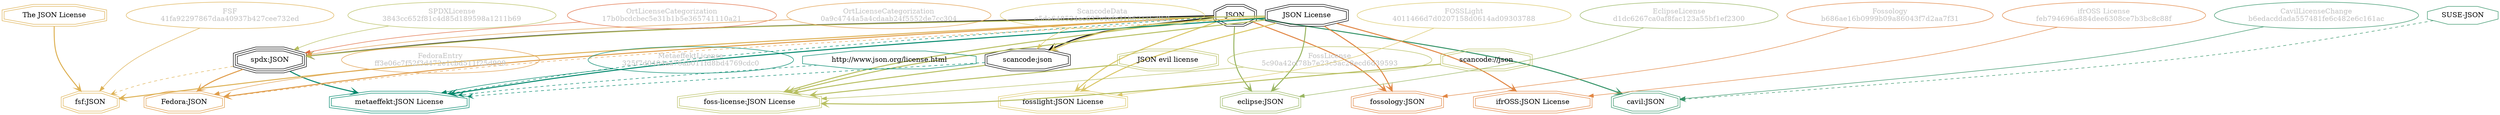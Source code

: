 strict digraph {
    node [shape=box];
    graph [splines=curved];
    2386 [label="SPDXLicense\n3843cc652f81c4d85d189598a1211b69"
         ,fontcolor=gray
         ,color="#b8bf62"
         ,fillcolor="beige;1"
         ,shape=ellipse];
    2387 [label="spdx:JSON"
         ,shape=tripleoctagon];
    2388 [label=JSON
         ,shape=doubleoctagon];
    2389 [label="JSON License"
         ,shape=doubleoctagon];
    6828 [label="FedoraEntry\nff3e06c7f52f3d472e1cbd511f25d909"
         ,fontcolor=gray
         ,color="#e09d4b"
         ,fillcolor="beige;1"
         ,shape=ellipse];
    6829 [label="Fedora:JSON"
         ,color="#e09d4b"
         ,shape=doubleoctagon];
    10271 [label="FSF\n41fa92297867daa40937b427cee732ed"
          ,fontcolor=gray
          ,color="#deb256"
          ,fillcolor="beige;1"
          ,shape=ellipse];
    10272 [label="fsf:JSON"
          ,color="#deb256"
          ,shape=doubleoctagon];
    10273 [label="The JSON License"
          ,color="#deb256"
          ,shape=doubleoctagon];
    18032 [label="ScancodeData\ne5da648524ec637c4efe31b621a6dfb3"
          ,fontcolor=gray
          ,color="#dac767"
          ,fillcolor="beige;1"
          ,shape=ellipse];
    18033 [label="scancode:json"
          ,shape=doubleoctagon];
    27214 [label="Fossology\nb686ae16b0999b09a86043f7d2aa7f31"
          ,fontcolor=gray
          ,color="#e18745"
          ,fillcolor="beige;1"
          ,shape=ellipse];
    27215 [label="fossology:JSON"
          ,color="#e18745"
          ,shape=doubleoctagon];
    28774 [label="OrtLicenseCategorization\n17b0bcdcbec5e31b1b5e365741110a21"
          ,fontcolor=gray
          ,color="#e06f45"
          ,fillcolor="beige;1"
          ,shape=ellipse];
    35527 [label="OrtLicenseCategorization\n0a9c4744a5a4cdaab24f5552de7cc304"
          ,fontcolor=gray
          ,color="#e09d4b"
          ,fillcolor="beige;1"
          ,shape=ellipse];
    37020 [label="CavilLicenseChange\nb6edacddada557481fe6c482e6c161ac"
          ,fontcolor=gray
          ,color="#379469"
          ,fillcolor="beige;1"
          ,shape=ellipse];
    37021 [label="cavil:JSON"
          ,color="#379469"
          ,shape=doubleoctagon];
    37022 [label="SUSE-JSON"
          ,color="#379469"
          ,shape=octagon];
    43928 [label="MetaeffektLicense\n325f7d0404aa76ab011fd8bd4769cdc0"
          ,fontcolor=gray
          ,color="#00876c"
          ,fillcolor="beige;1"
          ,shape=ellipse];
    43929 [label="metaeffekt:JSON License"
          ,color="#00876c"
          ,shape=doubleoctagon];
    43930 [label="http://www.json.org/license.html"
          ,color="#00876c"
          ,shape=octagon];
    50604 [label="FossLicense\n5c90a42cf78b7e23c5ac28ecd6d39593"
          ,fontcolor=gray
          ,color="#b8bf62"
          ,fillcolor="beige;1"
          ,shape=ellipse];
    50605 [label="foss-license:JSON License"
          ,color="#b8bf62"
          ,shape=doubleoctagon];
    50606 [label="scancode://json"
          ,color="#b8bf62"
          ,shape=doubleoctagon];
    50607 [label="JSON evil license"
          ,color="#b8bf62"
          ,shape=doubleoctagon];
    50996 [label="FOSSLight\n4011466d7d0207158d0614ad09303788"
          ,fontcolor=gray
          ,color="#dac767"
          ,fillcolor="beige;1"
          ,shape=ellipse];
    50997 [label="fosslight:JSON License"
          ,color="#dac767"
          ,shape=doubleoctagon];
    54351 [label="EclipseLicense\nd1dc6267ca0af8fac123a55bf1ef2300"
          ,fontcolor=gray
          ,color="#98b561"
          ,fillcolor="beige;1"
          ,shape=ellipse];
    54352 [label="eclipse:JSON"
          ,color="#98b561"
          ,shape=doubleoctagon];
    54518 [label="ifrOSS License\nfeb794696a884dee6308ce7b3bc8c88f"
          ,fontcolor=gray
          ,color="#e18745"
          ,fillcolor="beige;1"
          ,shape=ellipse];
    54519 [label="ifrOSS:JSON License"
          ,color="#e18745"
          ,shape=doubleoctagon];
    2386 -> 2387 [weight=0.5
                 ,color="#b8bf62"];
    2387 -> 6829 [style=bold
                 ,arrowhead=vee
                 ,weight=0.7
                 ,color="#e09d4b"];
    2387 -> 10272 [style=dashed
                  ,arrowhead=vee
                  ,weight=0.5
                  ,color="#deb256"];
    2387 -> 43929 [style=bold
                  ,arrowhead=vee
                  ,weight=0.7
                  ,color="#00876c"];
    2388 -> 2387 [style=bold
                 ,arrowhead=vee
                 ,weight=0.7];
    2388 -> 6829 [style=bold
                 ,arrowhead=vee
                 ,weight=0.7
                 ,color="#e09d4b"];
    2388 -> 10272 [style=bold
                  ,arrowhead=vee
                  ,weight=0.7
                  ,color="#deb256"];
    2388 -> 18033 [style=bold
                  ,arrowhead=vee
                  ,weight=0.7];
    2388 -> 27215 [style=bold
                  ,arrowhead=vee
                  ,weight=0.7
                  ,color="#e18745"];
    2388 -> 37021 [style=bold
                  ,arrowhead=vee
                  ,weight=0.7
                  ,color="#379469"];
    2388 -> 37021 [style=bold
                  ,arrowhead=vee
                  ,weight=0.7
                  ,color="#379469"];
    2388 -> 43929 [style=dashed
                  ,arrowhead=vee
                  ,weight=0.5
                  ,color="#00876c"];
    2388 -> 50605 [style=bold
                  ,arrowhead=vee
                  ,weight=0.7
                  ,color="#b8bf62"];
    2388 -> 50997 [style=bold
                  ,arrowhead=vee
                  ,weight=0.7
                  ,color="#dac767"];
    2388 -> 54352 [style=bold
                  ,arrowhead=vee
                  ,weight=0.7
                  ,color="#98b561"];
    2389 -> 2387 [style=bold
                 ,arrowhead=vee
                 ,weight=0.7
                 ,color="#b8bf62"];
    2389 -> 6829 [style=dashed
                 ,arrowhead=vee
                 ,weight=0.5
                 ,color="#e09d4b"];
    2389 -> 18033 [style=bold
                  ,arrowhead=vee
                  ,weight=0.7
                  ,color="#dac767"];
    2389 -> 27215 [style=bold
                  ,arrowhead=vee
                  ,weight=0.7
                  ,color="#e18745"];
    2389 -> 43929 [style=bold
                  ,arrowhead=vee
                  ,weight=0.7
                  ,color="#00876c"];
    2389 -> 43929 [style=bold
                  ,arrowhead=vee
                  ,weight=0.7
                  ,color="#00876c"];
    2389 -> 50605 [style=bold
                  ,arrowhead=vee
                  ,weight=0.7
                  ,color="#b8bf62"];
    2389 -> 50997 [style=bold
                  ,arrowhead=vee
                  ,weight=0.7
                  ,color="#dac767"];
    2389 -> 54352 [style=bold
                  ,arrowhead=vee
                  ,weight=0.7
                  ,color="#98b561"];
    2389 -> 54519 [style=bold
                  ,arrowhead=vee
                  ,weight=0.7
                  ,color="#e18745"];
    2389 -> 54519 [style=bold
                  ,arrowhead=vee
                  ,weight=0.7
                  ,color="#e18745"];
    6828 -> 6829 [weight=0.5
                 ,color="#e09d4b"];
    10271 -> 10272 [weight=0.5
                   ,color="#deb256"];
    10273 -> 10272 [style=bold
                   ,arrowhead=vee
                   ,weight=0.7
                   ,color="#deb256"];
    18032 -> 18033 [weight=0.5
                   ,color="#dac767"];
    18033 -> 43929 [style=dashed
                   ,arrowhead=vee
                   ,weight=0.5
                   ,color="#00876c"];
    18033 -> 50605 [style=bold
                   ,arrowhead=vee
                   ,weight=0.7
                   ,color="#b8bf62"];
    27214 -> 27215 [weight=0.5
                   ,color="#e18745"];
    28774 -> 2387 [weight=0.5
                  ,color="#e06f45"];
    35527 -> 2387 [weight=0.5
                  ,color="#e09d4b"];
    37020 -> 37021 [weight=0.5
                   ,color="#379469"];
    37022 -> 37021 [style=dashed
                   ,arrowhead=vee
                   ,weight=0.5
                   ,color="#379469"];
    43928 -> 43929 [weight=0.5
                   ,color="#00876c"];
    43930 -> 43929 [style=dashed
                   ,arrowhead=vee
                   ,weight=0.5
                   ,color="#00876c"];
    50604 -> 50605 [weight=0.5
                   ,color="#b8bf62"];
    50606 -> 50605 [style=bold
                   ,arrowhead=vee
                   ,weight=0.7
                   ,color="#b8bf62"];
    50607 -> 50605 [style=bold
                   ,arrowhead=vee
                   ,weight=0.7
                   ,color="#b8bf62"];
    50996 -> 50997 [weight=0.5
                   ,color="#dac767"];
    54351 -> 54352 [weight=0.5
                   ,color="#98b561"];
    54518 -> 54519 [weight=0.5
                   ,color="#e18745"];
}
